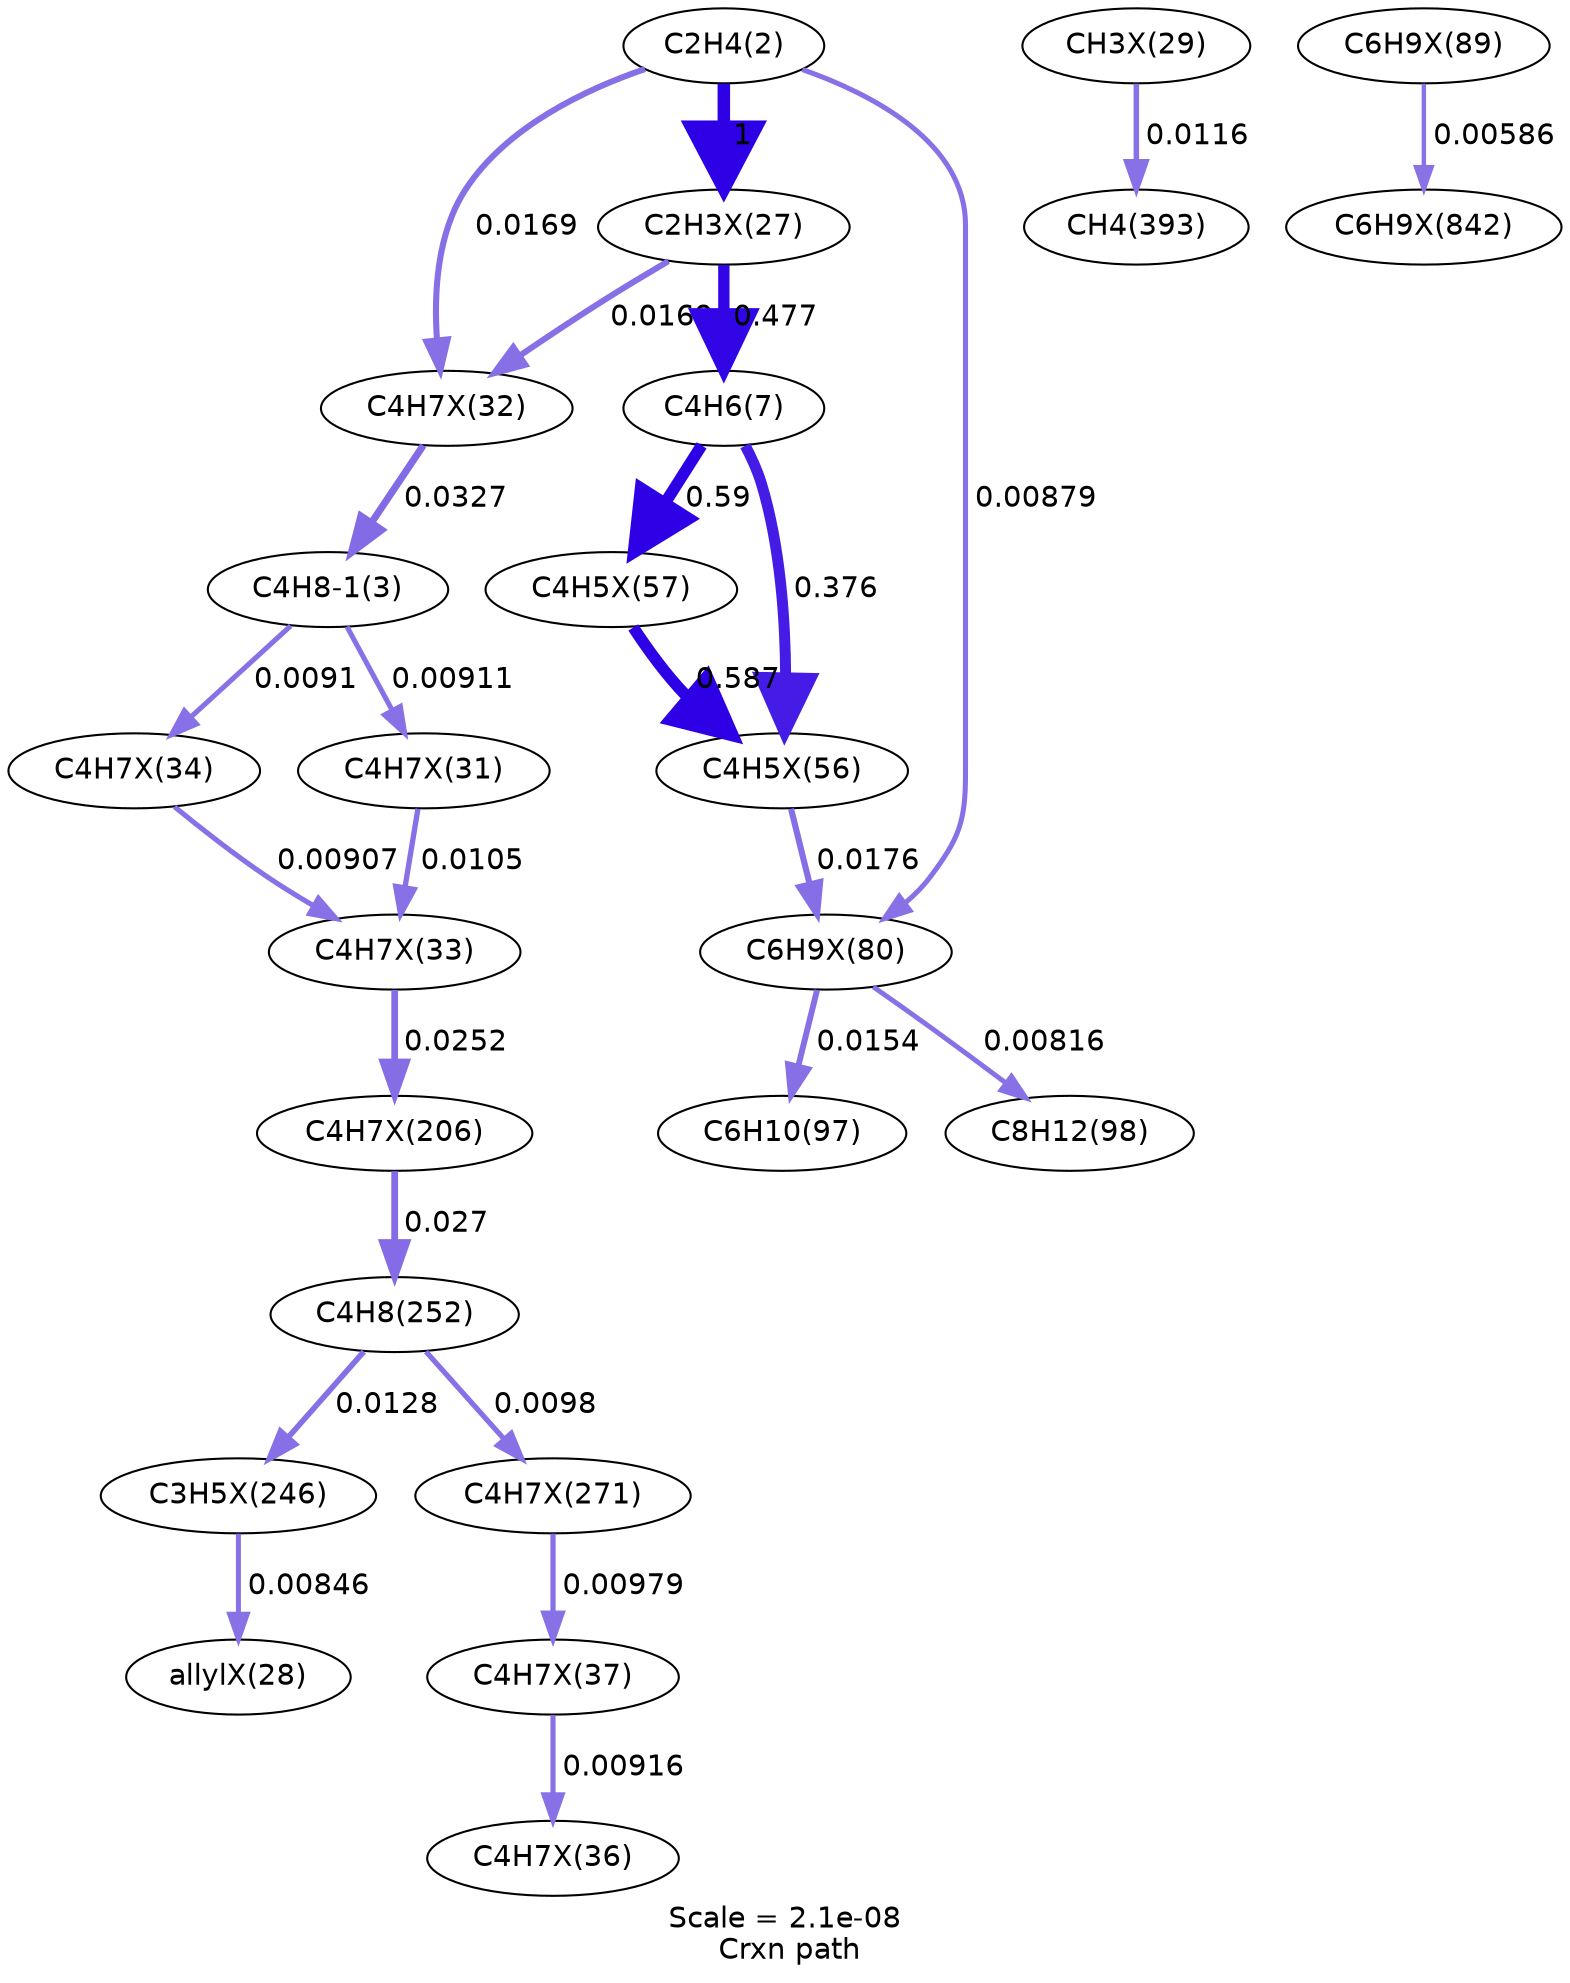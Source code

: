 digraph reaction_paths {
center=1;
s5 -> s39[fontname="Helvetica", style="setlinewidth(6)", arrowsize=3, color="0.7, 1.5, 0.9"
, label=" 1"];
s5 -> s59[fontname="Helvetica", style="setlinewidth(2.43)", arrowsize=1.21, color="0.7, 0.509, 0.9"
, label=" 0.00879"];
s5 -> s44[fontname="Helvetica", style="setlinewidth(2.92)", arrowsize=1.46, color="0.7, 0.517, 0.9"
, label=" 0.0169"];
s39 -> s8[fontname="Helvetica", style="setlinewidth(5.44)", arrowsize=2.72, color="0.7, 0.977, 0.9"
, label=" 0.477"];
s39 -> s44[fontname="Helvetica", style="setlinewidth(2.92)", arrowsize=1.46, color="0.7, 0.517, 0.9"
, label=" 0.0169"];
s8 -> s52[fontname="Helvetica", style="setlinewidth(5.6)", arrowsize=2.8, color="0.7, 1.09, 0.9"
, label=" 0.59"];
s8 -> s51[fontname="Helvetica", style="setlinewidth(5.26)", arrowsize=2.63, color="0.7, 0.876, 0.9"
, label=" 0.376"];
s52 -> s51[fontname="Helvetica", style="setlinewidth(5.6)", arrowsize=2.8, color="0.7, 1.09, 0.9"
, label=" 0.587"];
s51 -> s59[fontname="Helvetica", style="setlinewidth(2.95)", arrowsize=1.47, color="0.7, 0.518, 0.9"
, label=" 0.0176"];
s59 -> s12[fontname="Helvetica", style="setlinewidth(2.37)", arrowsize=1.18, color="0.7, 0.508, 0.9"
, label=" 0.00816"];
s59 -> s11[fontname="Helvetica", style="setlinewidth(2.85)", arrowsize=1.42, color="0.7, 0.515, 0.9"
, label=" 0.0154"];
s44 -> s6[fontname="Helvetica", style="setlinewidth(3.42)", arrowsize=1.71, color="0.7, 0.533, 0.9"
, label=" 0.0327"];
s6 -> s43[fontname="Helvetica", style="setlinewidth(2.45)", arrowsize=1.23, color="0.7, 0.509, 0.9"
, label=" 0.00911"];
s6 -> s46[fontname="Helvetica", style="setlinewidth(2.45)", arrowsize=1.23, color="0.7, 0.509, 0.9"
, label=" 0.0091"];
s43 -> s45[fontname="Helvetica", style="setlinewidth(2.56)", arrowsize=1.28, color="0.7, 0.511, 0.9"
, label=" 0.0105"];
s46 -> s45[fontname="Helvetica", style="setlinewidth(2.45)", arrowsize=1.22, color="0.7, 0.509, 0.9"
, label=" 0.00907"];
s45 -> s71[fontname="Helvetica", style="setlinewidth(3.22)", arrowsize=1.61, color="0.7, 0.525, 0.9"
, label=" 0.0252"];
s71 -> s14[fontname="Helvetica", style="setlinewidth(3.27)", arrowsize=1.64, color="0.7, 0.527, 0.9"
, label=" 0.027"];
s14 -> s74[fontname="Helvetica", style="setlinewidth(2.71)", arrowsize=1.35, color="0.7, 0.513, 0.9"
, label=" 0.0128"];
s14 -> s75[fontname="Helvetica", style="setlinewidth(2.51)", arrowsize=1.25, color="0.7, 0.51, 0.9"
, label=" 0.0098"];
s41 -> s18[fontname="Helvetica", style="setlinewidth(2.64)", arrowsize=1.32, color="0.7, 0.512, 0.9"
, label=" 0.0116"];
s74 -> s40[fontname="Helvetica", style="setlinewidth(2.4)", arrowsize=1.2, color="0.7, 0.508, 0.9"
, label=" 0.00846"];
s62 -> s93[fontname="Helvetica", style="setlinewidth(2.12)", arrowsize=1.06, color="0.7, 0.506, 0.9"
, label=" 0.00586"];
s75 -> s49[fontname="Helvetica", style="setlinewidth(2.51)", arrowsize=1.25, color="0.7, 0.51, 0.9"
, label=" 0.00979"];
s49 -> s48[fontname="Helvetica", style="setlinewidth(2.46)", arrowsize=1.23, color="0.7, 0.509, 0.9"
, label=" 0.00916"];
s5 [ fontname="Helvetica", label="C2H4(2)"];
s6 [ fontname="Helvetica", label="C4H8-1(3)"];
s8 [ fontname="Helvetica", label="C4H6(7)"];
s11 [ fontname="Helvetica", label="C6H10(97)"];
s12 [ fontname="Helvetica", label="C8H12(98)"];
s14 [ fontname="Helvetica", label="C4H8(252)"];
s18 [ fontname="Helvetica", label="CH4(393)"];
s39 [ fontname="Helvetica", label="C2H3X(27)"];
s40 [ fontname="Helvetica", label="allylX(28)"];
s41 [ fontname="Helvetica", label="CH3X(29)"];
s43 [ fontname="Helvetica", label="C4H7X(31)"];
s44 [ fontname="Helvetica", label="C4H7X(32)"];
s45 [ fontname="Helvetica", label="C4H7X(33)"];
s46 [ fontname="Helvetica", label="C4H7X(34)"];
s48 [ fontname="Helvetica", label="C4H7X(36)"];
s49 [ fontname="Helvetica", label="C4H7X(37)"];
s51 [ fontname="Helvetica", label="C4H5X(56)"];
s52 [ fontname="Helvetica", label="C4H5X(57)"];
s59 [ fontname="Helvetica", label="C6H9X(80)"];
s62 [ fontname="Helvetica", label="C6H9X(89)"];
s71 [ fontname="Helvetica", label="C4H7X(206)"];
s74 [ fontname="Helvetica", label="C3H5X(246)"];
s75 [ fontname="Helvetica", label="C4H7X(271)"];
s93 [ fontname="Helvetica", label="C6H9X(842)"];
 label = "Scale = 2.1e-08\l Crxn path";
 fontname = "Helvetica";
}
